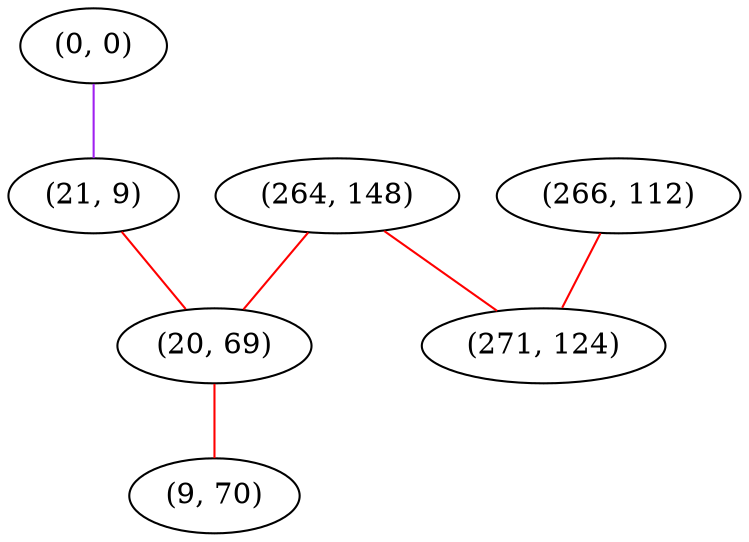 graph "" {
"(0, 0)";
"(266, 112)";
"(264, 148)";
"(271, 124)";
"(21, 9)";
"(20, 69)";
"(9, 70)";
"(0, 0)" -- "(21, 9)"  [color=purple, key=0, weight=4];
"(266, 112)" -- "(271, 124)"  [color=red, key=0, weight=1];
"(264, 148)" -- "(20, 69)"  [color=red, key=0, weight=1];
"(264, 148)" -- "(271, 124)"  [color=red, key=0, weight=1];
"(21, 9)" -- "(20, 69)"  [color=red, key=0, weight=1];
"(20, 69)" -- "(9, 70)"  [color=red, key=0, weight=1];
}
